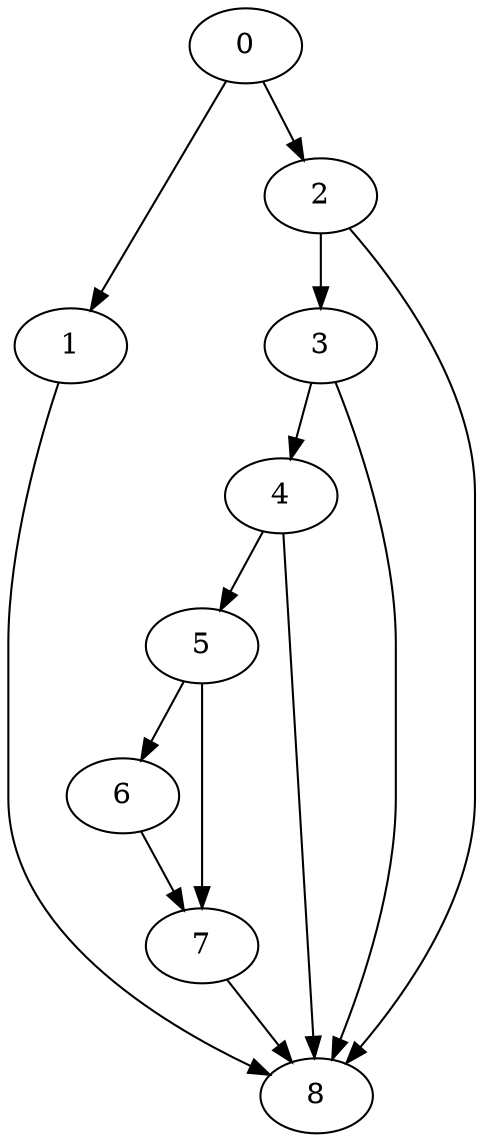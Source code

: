 digraph {
	0
	1
	2
	3
	4
	5
	6
	7
	8
	0 -> 1
	2 -> 3
	5 -> 6
	4 -> 8
	7 -> 8
	1 -> 8
	2 -> 8
	3 -> 8
	0 -> 2
	3 -> 4
	4 -> 5
	5 -> 7
	6 -> 7
}
